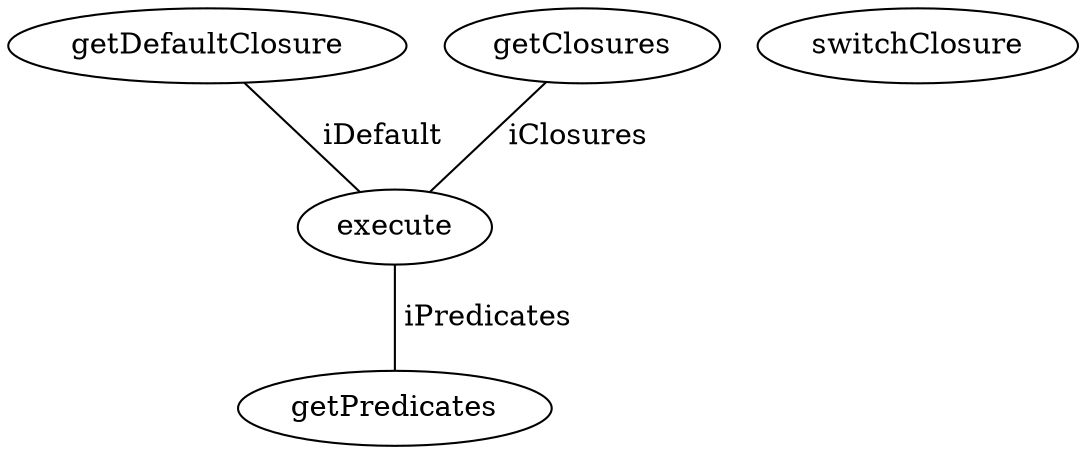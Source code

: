 digraph G {
getDefaultClosure;
switchClosure;
getClosures;
execute;
getPredicates;
getDefaultClosure -> execute [label=" iDefault", dir=none];
getClosures -> execute [label=" iClosures", dir=none];
execute -> getPredicates [label=" iPredicates", dir=none];
}